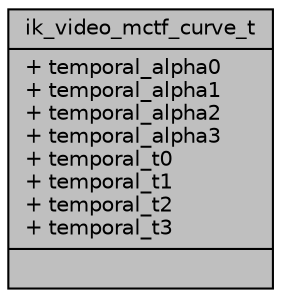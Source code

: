 digraph "ik_video_mctf_curve_t"
{
 // INTERACTIVE_SVG=YES
 // LATEX_PDF_SIZE
  bgcolor="transparent";
  edge [fontname="Helvetica",fontsize="10",labelfontname="Helvetica",labelfontsize="10"];
  node [fontname="Helvetica",fontsize="10",shape=record];
  Node1 [label="{ik_video_mctf_curve_t\n|+ temporal_alpha0\l+ temporal_alpha1\l+ temporal_alpha2\l+ temporal_alpha3\l+ temporal_t0\l+ temporal_t1\l+ temporal_t2\l+ temporal_t3\l|}",height=0.2,width=0.4,color="black", fillcolor="grey75", style="filled", fontcolor="black",tooltip=" "];
}
